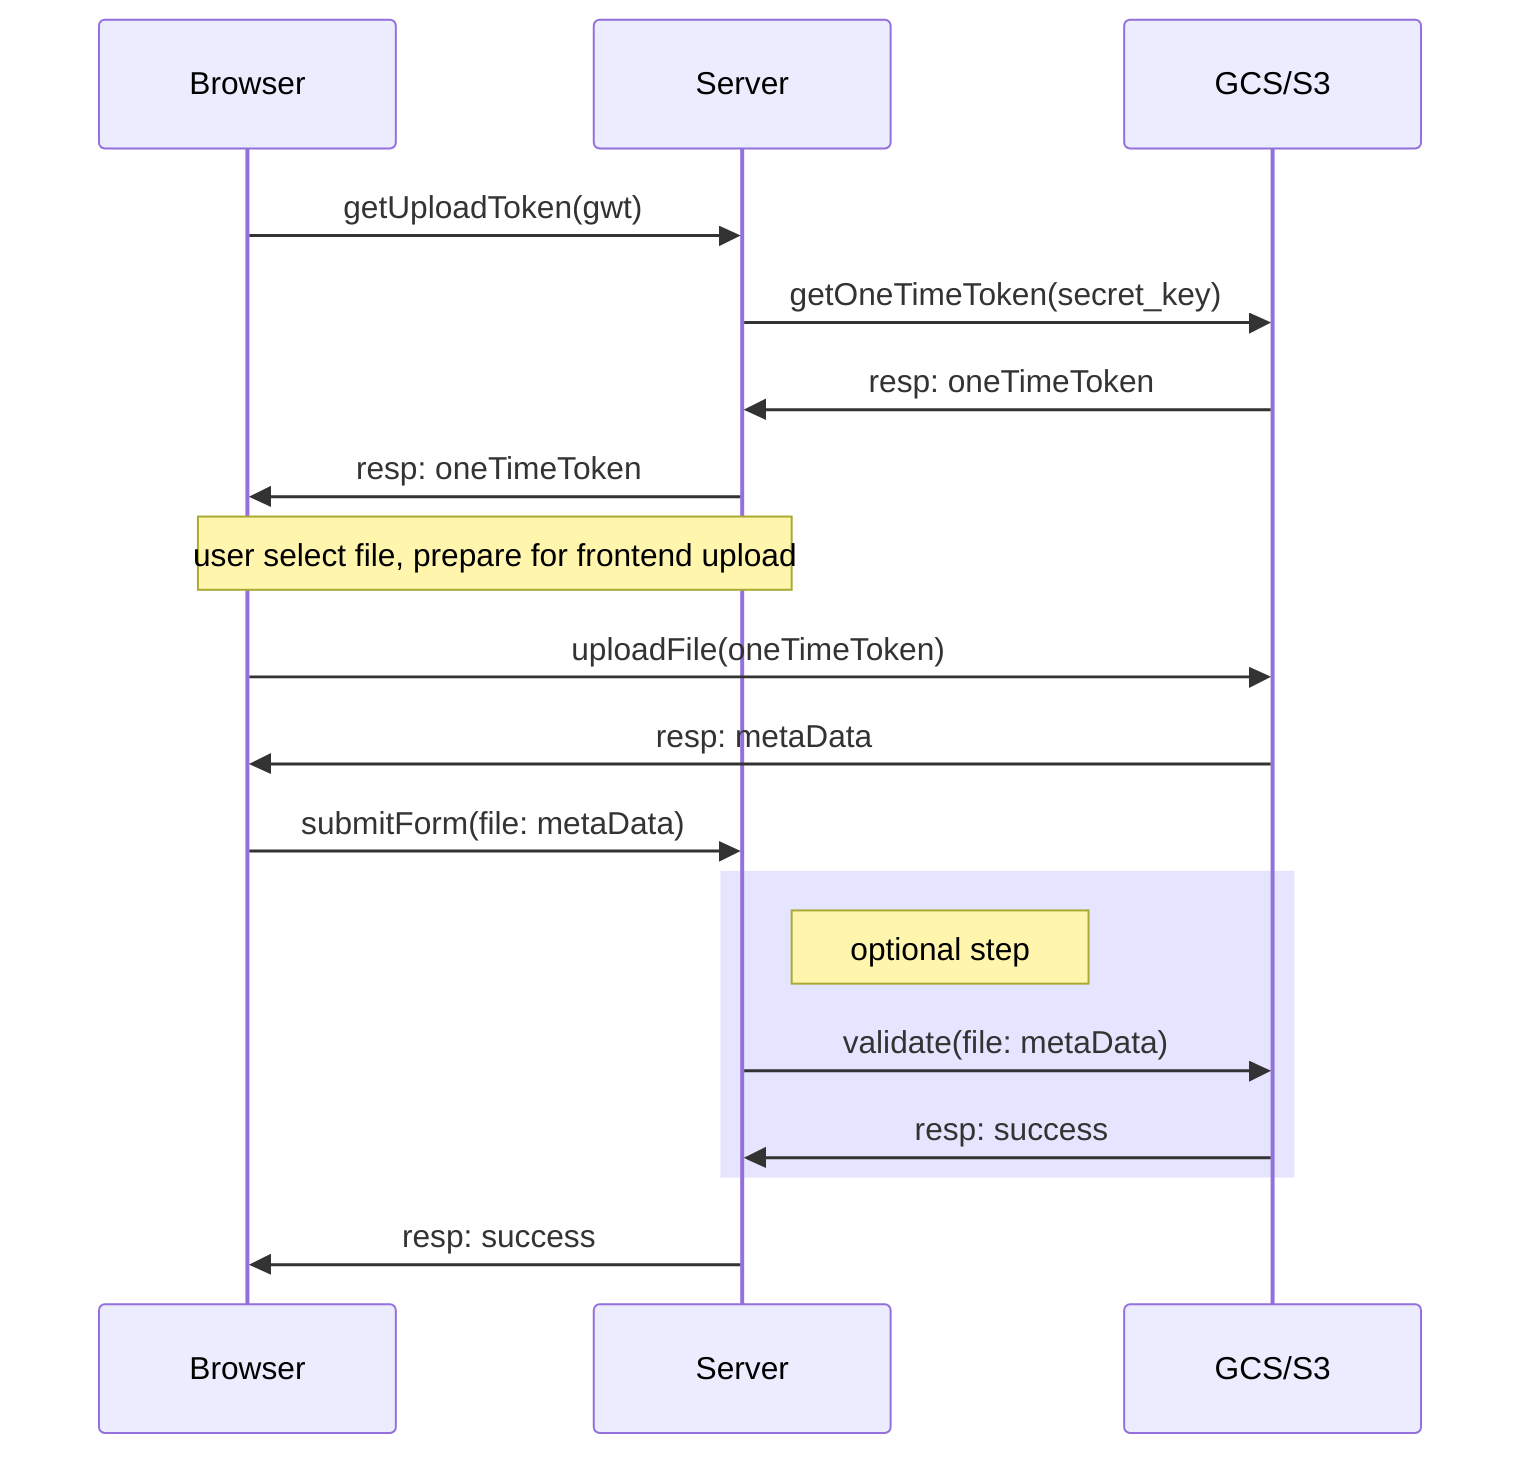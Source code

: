 sequenceDiagram
    participant B as Browser
    participant S as Server
    participant C as GCS/S3
    B->>S: getUploadToken(gwt)
    S->>C: getOneTimeToken(secret_key)
    C->>S: resp: oneTimeToken
    S->>B: resp: oneTimeToken

    Note over B,S: user select file, prepare for frontend upload

    B->>C: uploadFile(oneTimeToken)
    C->>B: resp: metaData
    B->>S: submitForm(file: metaData)

    rect rgba(0,0,255,.1)
    Note right of S: optional step
    S->>C: validate(file: metaData)
    C->>S: resp: success
    end

    S->>B: resp: success